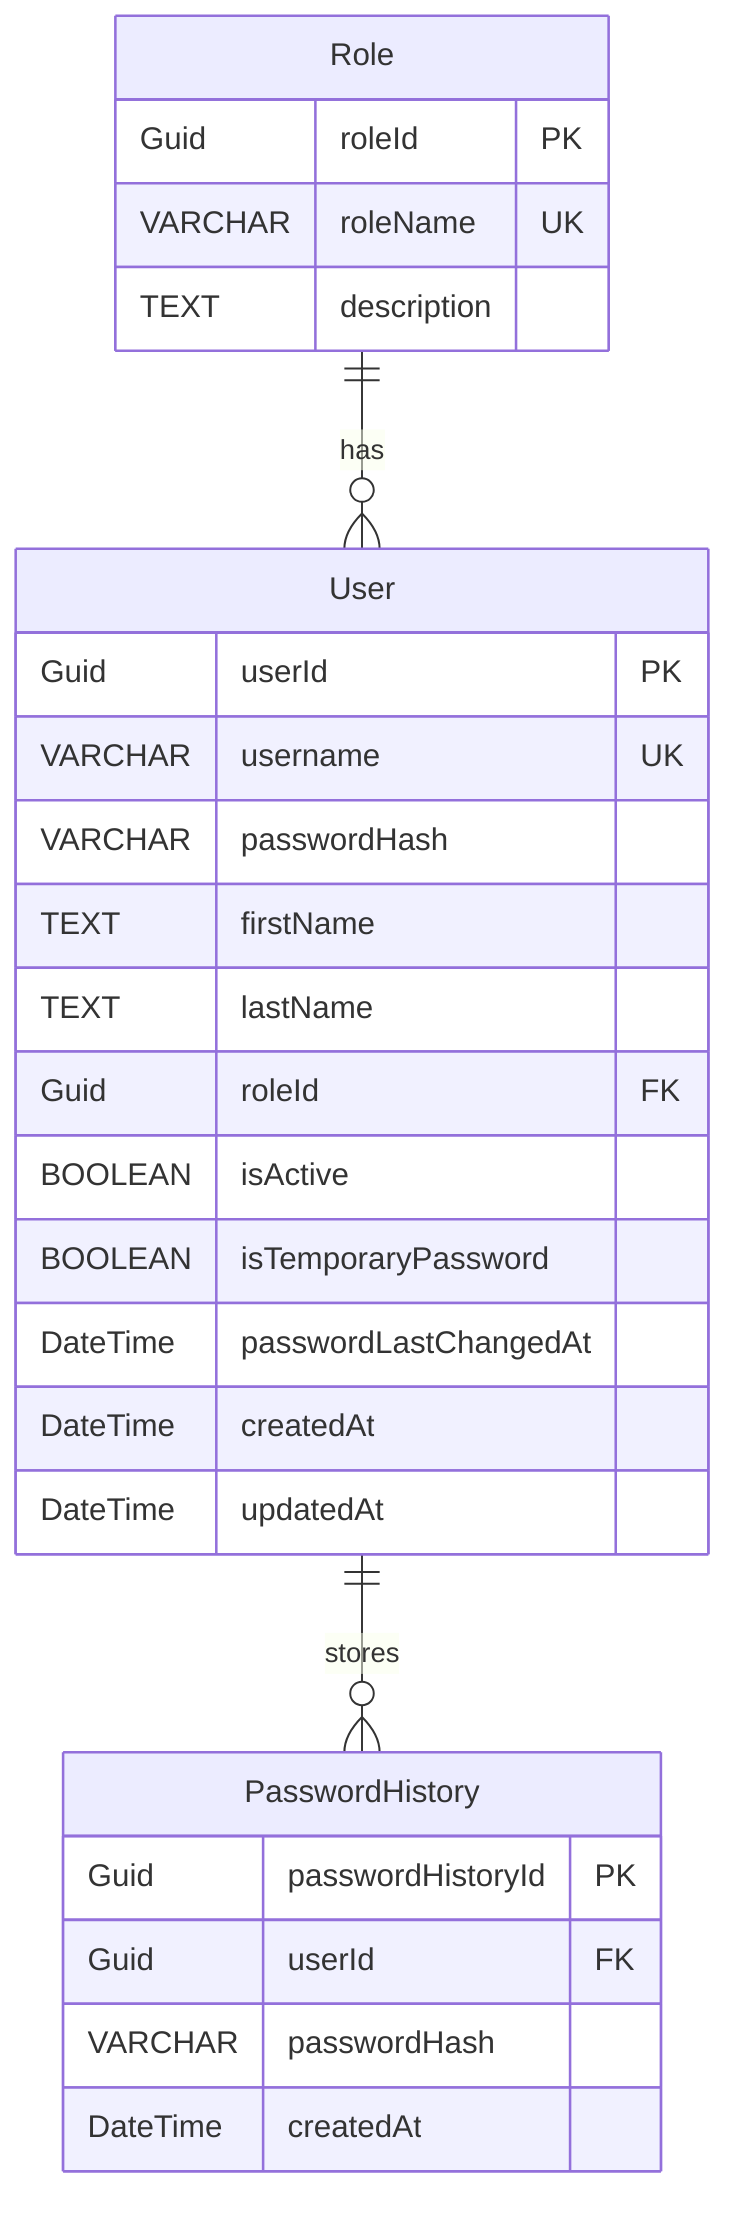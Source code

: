 erDiagram

    User {
        Guid userId PK
        VARCHAR username UK
        VARCHAR passwordHash
        TEXT firstName
        TEXT lastName
        Guid roleId FK
        BOOLEAN isActive
        BOOLEAN isTemporaryPassword
        DateTime passwordLastChangedAt
        DateTime createdAt
        DateTime updatedAt
    }

    Role {
        Guid roleId PK
        VARCHAR roleName UK
        TEXT description
    }

    PasswordHistory {
        Guid passwordHistoryId PK
        Guid userId FK
        VARCHAR passwordHash
        DateTime createdAt
    }

    Role ||--o{ User : has
    User ||--o{ PasswordHistory : stores